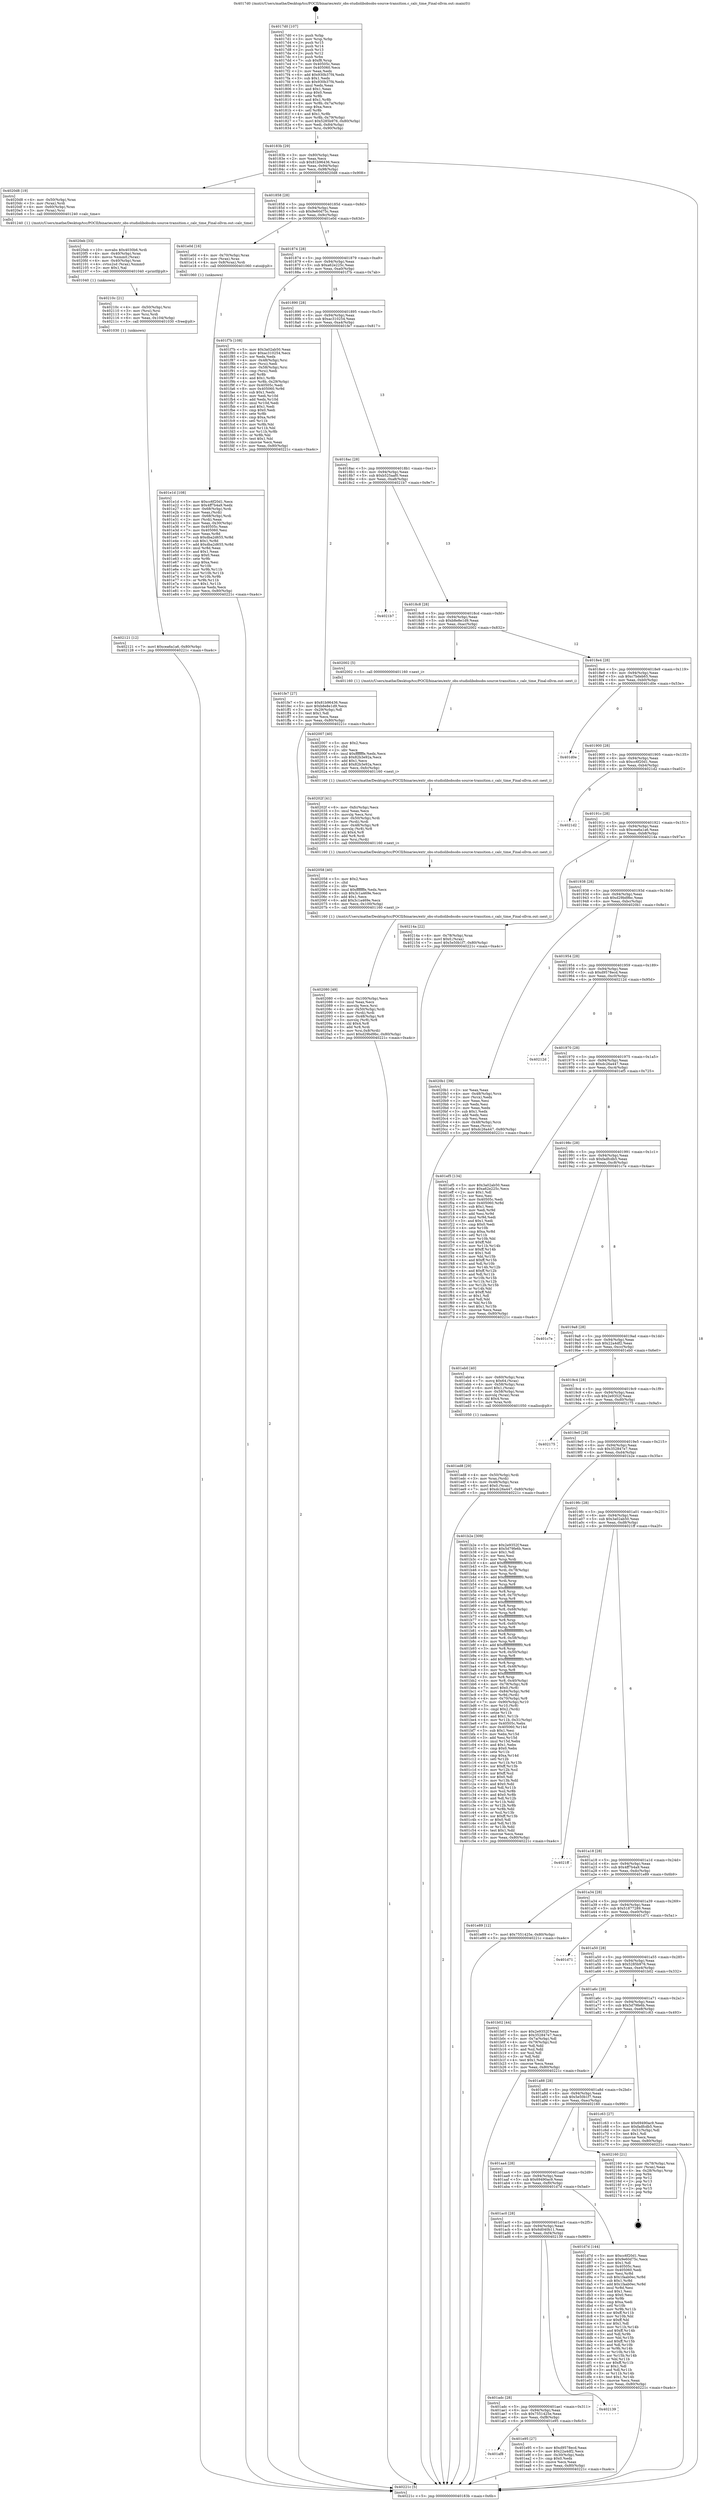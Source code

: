 digraph "0x4017d0" {
  label = "0x4017d0 (/mnt/c/Users/mathe/Desktop/tcc/POCII/binaries/extr_obs-studiolibobsobs-source-transition.c_calc_time_Final-ollvm.out::main(0))"
  labelloc = "t"
  node[shape=record]

  Entry [label="",width=0.3,height=0.3,shape=circle,fillcolor=black,style=filled]
  "0x40183b" [label="{
     0x40183b [29]\l
     | [instrs]\l
     &nbsp;&nbsp;0x40183b \<+3\>: mov -0x80(%rbp),%eax\l
     &nbsp;&nbsp;0x40183e \<+2\>: mov %eax,%ecx\l
     &nbsp;&nbsp;0x401840 \<+6\>: sub $0x81b96436,%ecx\l
     &nbsp;&nbsp;0x401846 \<+6\>: mov %eax,-0x94(%rbp)\l
     &nbsp;&nbsp;0x40184c \<+6\>: mov %ecx,-0x98(%rbp)\l
     &nbsp;&nbsp;0x401852 \<+6\>: je 00000000004020d8 \<main+0x908\>\l
  }"]
  "0x4020d8" [label="{
     0x4020d8 [19]\l
     | [instrs]\l
     &nbsp;&nbsp;0x4020d8 \<+4\>: mov -0x50(%rbp),%rax\l
     &nbsp;&nbsp;0x4020dc \<+3\>: mov (%rax),%rdi\l
     &nbsp;&nbsp;0x4020df \<+4\>: mov -0x60(%rbp),%rax\l
     &nbsp;&nbsp;0x4020e3 \<+3\>: mov (%rax),%rsi\l
     &nbsp;&nbsp;0x4020e6 \<+5\>: call 0000000000401240 \<calc_time\>\l
     | [calls]\l
     &nbsp;&nbsp;0x401240 \{1\} (/mnt/c/Users/mathe/Desktop/tcc/POCII/binaries/extr_obs-studiolibobsobs-source-transition.c_calc_time_Final-ollvm.out::calc_time)\l
  }"]
  "0x401858" [label="{
     0x401858 [28]\l
     | [instrs]\l
     &nbsp;&nbsp;0x401858 \<+5\>: jmp 000000000040185d \<main+0x8d\>\l
     &nbsp;&nbsp;0x40185d \<+6\>: mov -0x94(%rbp),%eax\l
     &nbsp;&nbsp;0x401863 \<+5\>: sub $0x9e60d75c,%eax\l
     &nbsp;&nbsp;0x401868 \<+6\>: mov %eax,-0x9c(%rbp)\l
     &nbsp;&nbsp;0x40186e \<+6\>: je 0000000000401e0d \<main+0x63d\>\l
  }"]
  Exit [label="",width=0.3,height=0.3,shape=circle,fillcolor=black,style=filled,peripheries=2]
  "0x401e0d" [label="{
     0x401e0d [16]\l
     | [instrs]\l
     &nbsp;&nbsp;0x401e0d \<+4\>: mov -0x70(%rbp),%rax\l
     &nbsp;&nbsp;0x401e11 \<+3\>: mov (%rax),%rax\l
     &nbsp;&nbsp;0x401e14 \<+4\>: mov 0x8(%rax),%rdi\l
     &nbsp;&nbsp;0x401e18 \<+5\>: call 0000000000401060 \<atoi@plt\>\l
     | [calls]\l
     &nbsp;&nbsp;0x401060 \{1\} (unknown)\l
  }"]
  "0x401874" [label="{
     0x401874 [28]\l
     | [instrs]\l
     &nbsp;&nbsp;0x401874 \<+5\>: jmp 0000000000401879 \<main+0xa9\>\l
     &nbsp;&nbsp;0x401879 \<+6\>: mov -0x94(%rbp),%eax\l
     &nbsp;&nbsp;0x40187f \<+5\>: sub $0xa62e225c,%eax\l
     &nbsp;&nbsp;0x401884 \<+6\>: mov %eax,-0xa0(%rbp)\l
     &nbsp;&nbsp;0x40188a \<+6\>: je 0000000000401f7b \<main+0x7ab\>\l
  }"]
  "0x402121" [label="{
     0x402121 [12]\l
     | [instrs]\l
     &nbsp;&nbsp;0x402121 \<+7\>: movl $0xcea6a1a6,-0x80(%rbp)\l
     &nbsp;&nbsp;0x402128 \<+5\>: jmp 000000000040221c \<main+0xa4c\>\l
  }"]
  "0x401f7b" [label="{
     0x401f7b [108]\l
     | [instrs]\l
     &nbsp;&nbsp;0x401f7b \<+5\>: mov $0x3a02ab50,%eax\l
     &nbsp;&nbsp;0x401f80 \<+5\>: mov $0xac310254,%ecx\l
     &nbsp;&nbsp;0x401f85 \<+2\>: xor %edx,%edx\l
     &nbsp;&nbsp;0x401f87 \<+4\>: mov -0x48(%rbp),%rsi\l
     &nbsp;&nbsp;0x401f8b \<+2\>: mov (%rsi),%edi\l
     &nbsp;&nbsp;0x401f8d \<+4\>: mov -0x58(%rbp),%rsi\l
     &nbsp;&nbsp;0x401f91 \<+2\>: cmp (%rsi),%edi\l
     &nbsp;&nbsp;0x401f93 \<+4\>: setl %r8b\l
     &nbsp;&nbsp;0x401f97 \<+4\>: and $0x1,%r8b\l
     &nbsp;&nbsp;0x401f9b \<+4\>: mov %r8b,-0x29(%rbp)\l
     &nbsp;&nbsp;0x401f9f \<+7\>: mov 0x40505c,%edi\l
     &nbsp;&nbsp;0x401fa6 \<+8\>: mov 0x405060,%r9d\l
     &nbsp;&nbsp;0x401fae \<+3\>: sub $0x1,%edx\l
     &nbsp;&nbsp;0x401fb1 \<+3\>: mov %edi,%r10d\l
     &nbsp;&nbsp;0x401fb4 \<+3\>: add %edx,%r10d\l
     &nbsp;&nbsp;0x401fb7 \<+4\>: imul %r10d,%edi\l
     &nbsp;&nbsp;0x401fbb \<+3\>: and $0x1,%edi\l
     &nbsp;&nbsp;0x401fbe \<+3\>: cmp $0x0,%edi\l
     &nbsp;&nbsp;0x401fc1 \<+4\>: sete %r8b\l
     &nbsp;&nbsp;0x401fc5 \<+4\>: cmp $0xa,%r9d\l
     &nbsp;&nbsp;0x401fc9 \<+4\>: setl %r11b\l
     &nbsp;&nbsp;0x401fcd \<+3\>: mov %r8b,%bl\l
     &nbsp;&nbsp;0x401fd0 \<+3\>: and %r11b,%bl\l
     &nbsp;&nbsp;0x401fd3 \<+3\>: xor %r11b,%r8b\l
     &nbsp;&nbsp;0x401fd6 \<+3\>: or %r8b,%bl\l
     &nbsp;&nbsp;0x401fd9 \<+3\>: test $0x1,%bl\l
     &nbsp;&nbsp;0x401fdc \<+3\>: cmovne %ecx,%eax\l
     &nbsp;&nbsp;0x401fdf \<+3\>: mov %eax,-0x80(%rbp)\l
     &nbsp;&nbsp;0x401fe2 \<+5\>: jmp 000000000040221c \<main+0xa4c\>\l
  }"]
  "0x401890" [label="{
     0x401890 [28]\l
     | [instrs]\l
     &nbsp;&nbsp;0x401890 \<+5\>: jmp 0000000000401895 \<main+0xc5\>\l
     &nbsp;&nbsp;0x401895 \<+6\>: mov -0x94(%rbp),%eax\l
     &nbsp;&nbsp;0x40189b \<+5\>: sub $0xac310254,%eax\l
     &nbsp;&nbsp;0x4018a0 \<+6\>: mov %eax,-0xa4(%rbp)\l
     &nbsp;&nbsp;0x4018a6 \<+6\>: je 0000000000401fe7 \<main+0x817\>\l
  }"]
  "0x40210c" [label="{
     0x40210c [21]\l
     | [instrs]\l
     &nbsp;&nbsp;0x40210c \<+4\>: mov -0x50(%rbp),%rsi\l
     &nbsp;&nbsp;0x402110 \<+3\>: mov (%rsi),%rsi\l
     &nbsp;&nbsp;0x402113 \<+3\>: mov %rsi,%rdi\l
     &nbsp;&nbsp;0x402116 \<+6\>: mov %eax,-0x104(%rbp)\l
     &nbsp;&nbsp;0x40211c \<+5\>: call 0000000000401030 \<free@plt\>\l
     | [calls]\l
     &nbsp;&nbsp;0x401030 \{1\} (unknown)\l
  }"]
  "0x401fe7" [label="{
     0x401fe7 [27]\l
     | [instrs]\l
     &nbsp;&nbsp;0x401fe7 \<+5\>: mov $0x81b96436,%eax\l
     &nbsp;&nbsp;0x401fec \<+5\>: mov $0xb8e8e1d9,%ecx\l
     &nbsp;&nbsp;0x401ff1 \<+3\>: mov -0x29(%rbp),%dl\l
     &nbsp;&nbsp;0x401ff4 \<+3\>: test $0x1,%dl\l
     &nbsp;&nbsp;0x401ff7 \<+3\>: cmovne %ecx,%eax\l
     &nbsp;&nbsp;0x401ffa \<+3\>: mov %eax,-0x80(%rbp)\l
     &nbsp;&nbsp;0x401ffd \<+5\>: jmp 000000000040221c \<main+0xa4c\>\l
  }"]
  "0x4018ac" [label="{
     0x4018ac [28]\l
     | [instrs]\l
     &nbsp;&nbsp;0x4018ac \<+5\>: jmp 00000000004018b1 \<main+0xe1\>\l
     &nbsp;&nbsp;0x4018b1 \<+6\>: mov -0x94(%rbp),%eax\l
     &nbsp;&nbsp;0x4018b7 \<+5\>: sub $0xb525aaf0,%eax\l
     &nbsp;&nbsp;0x4018bc \<+6\>: mov %eax,-0xa8(%rbp)\l
     &nbsp;&nbsp;0x4018c2 \<+6\>: je 00000000004021b7 \<main+0x9e7\>\l
  }"]
  "0x4020eb" [label="{
     0x4020eb [33]\l
     | [instrs]\l
     &nbsp;&nbsp;0x4020eb \<+10\>: movabs $0x4030b6,%rdi\l
     &nbsp;&nbsp;0x4020f5 \<+4\>: mov -0x40(%rbp),%rax\l
     &nbsp;&nbsp;0x4020f9 \<+4\>: movss %xmm0,(%rax)\l
     &nbsp;&nbsp;0x4020fd \<+4\>: mov -0x40(%rbp),%rax\l
     &nbsp;&nbsp;0x402101 \<+4\>: cvtss2sd (%rax),%xmm0\l
     &nbsp;&nbsp;0x402105 \<+2\>: mov $0x1,%al\l
     &nbsp;&nbsp;0x402107 \<+5\>: call 0000000000401040 \<printf@plt\>\l
     | [calls]\l
     &nbsp;&nbsp;0x401040 \{1\} (unknown)\l
  }"]
  "0x4021b7" [label="{
     0x4021b7\l
  }", style=dashed]
  "0x4018c8" [label="{
     0x4018c8 [28]\l
     | [instrs]\l
     &nbsp;&nbsp;0x4018c8 \<+5\>: jmp 00000000004018cd \<main+0xfd\>\l
     &nbsp;&nbsp;0x4018cd \<+6\>: mov -0x94(%rbp),%eax\l
     &nbsp;&nbsp;0x4018d3 \<+5\>: sub $0xb8e8e1d9,%eax\l
     &nbsp;&nbsp;0x4018d8 \<+6\>: mov %eax,-0xac(%rbp)\l
     &nbsp;&nbsp;0x4018de \<+6\>: je 0000000000402002 \<main+0x832\>\l
  }"]
  "0x402080" [label="{
     0x402080 [49]\l
     | [instrs]\l
     &nbsp;&nbsp;0x402080 \<+6\>: mov -0x100(%rbp),%ecx\l
     &nbsp;&nbsp;0x402086 \<+3\>: imul %eax,%ecx\l
     &nbsp;&nbsp;0x402089 \<+3\>: movslq %ecx,%rsi\l
     &nbsp;&nbsp;0x40208c \<+4\>: mov -0x50(%rbp),%rdi\l
     &nbsp;&nbsp;0x402090 \<+3\>: mov (%rdi),%rdi\l
     &nbsp;&nbsp;0x402093 \<+4\>: mov -0x48(%rbp),%r8\l
     &nbsp;&nbsp;0x402097 \<+3\>: movslq (%r8),%r8\l
     &nbsp;&nbsp;0x40209a \<+4\>: shl $0x4,%r8\l
     &nbsp;&nbsp;0x40209e \<+3\>: add %r8,%rdi\l
     &nbsp;&nbsp;0x4020a1 \<+4\>: mov %rsi,0x8(%rdi)\l
     &nbsp;&nbsp;0x4020a5 \<+7\>: movl $0xd29bd9bc,-0x80(%rbp)\l
     &nbsp;&nbsp;0x4020ac \<+5\>: jmp 000000000040221c \<main+0xa4c\>\l
  }"]
  "0x402002" [label="{
     0x402002 [5]\l
     | [instrs]\l
     &nbsp;&nbsp;0x402002 \<+5\>: call 0000000000401160 \<next_i\>\l
     | [calls]\l
     &nbsp;&nbsp;0x401160 \{1\} (/mnt/c/Users/mathe/Desktop/tcc/POCII/binaries/extr_obs-studiolibobsobs-source-transition.c_calc_time_Final-ollvm.out::next_i)\l
  }"]
  "0x4018e4" [label="{
     0x4018e4 [28]\l
     | [instrs]\l
     &nbsp;&nbsp;0x4018e4 \<+5\>: jmp 00000000004018e9 \<main+0x119\>\l
     &nbsp;&nbsp;0x4018e9 \<+6\>: mov -0x94(%rbp),%eax\l
     &nbsp;&nbsp;0x4018ef \<+5\>: sub $0xc7bdeb65,%eax\l
     &nbsp;&nbsp;0x4018f4 \<+6\>: mov %eax,-0xb0(%rbp)\l
     &nbsp;&nbsp;0x4018fa \<+6\>: je 0000000000401d0e \<main+0x53e\>\l
  }"]
  "0x402058" [label="{
     0x402058 [40]\l
     | [instrs]\l
     &nbsp;&nbsp;0x402058 \<+5\>: mov $0x2,%ecx\l
     &nbsp;&nbsp;0x40205d \<+1\>: cltd\l
     &nbsp;&nbsp;0x40205e \<+2\>: idiv %ecx\l
     &nbsp;&nbsp;0x402060 \<+6\>: imul $0xfffffffe,%edx,%ecx\l
     &nbsp;&nbsp;0x402066 \<+6\>: sub $0x3c1a469e,%ecx\l
     &nbsp;&nbsp;0x40206c \<+3\>: add $0x1,%ecx\l
     &nbsp;&nbsp;0x40206f \<+6\>: add $0x3c1a469e,%ecx\l
     &nbsp;&nbsp;0x402075 \<+6\>: mov %ecx,-0x100(%rbp)\l
     &nbsp;&nbsp;0x40207b \<+5\>: call 0000000000401160 \<next_i\>\l
     | [calls]\l
     &nbsp;&nbsp;0x401160 \{1\} (/mnt/c/Users/mathe/Desktop/tcc/POCII/binaries/extr_obs-studiolibobsobs-source-transition.c_calc_time_Final-ollvm.out::next_i)\l
  }"]
  "0x401d0e" [label="{
     0x401d0e\l
  }", style=dashed]
  "0x401900" [label="{
     0x401900 [28]\l
     | [instrs]\l
     &nbsp;&nbsp;0x401900 \<+5\>: jmp 0000000000401905 \<main+0x135\>\l
     &nbsp;&nbsp;0x401905 \<+6\>: mov -0x94(%rbp),%eax\l
     &nbsp;&nbsp;0x40190b \<+5\>: sub $0xcc6f20d1,%eax\l
     &nbsp;&nbsp;0x401910 \<+6\>: mov %eax,-0xb4(%rbp)\l
     &nbsp;&nbsp;0x401916 \<+6\>: je 00000000004021d2 \<main+0xa02\>\l
  }"]
  "0x40202f" [label="{
     0x40202f [41]\l
     | [instrs]\l
     &nbsp;&nbsp;0x40202f \<+6\>: mov -0xfc(%rbp),%ecx\l
     &nbsp;&nbsp;0x402035 \<+3\>: imul %eax,%ecx\l
     &nbsp;&nbsp;0x402038 \<+3\>: movslq %ecx,%rsi\l
     &nbsp;&nbsp;0x40203b \<+4\>: mov -0x50(%rbp),%rdi\l
     &nbsp;&nbsp;0x40203f \<+3\>: mov (%rdi),%rdi\l
     &nbsp;&nbsp;0x402042 \<+4\>: mov -0x48(%rbp),%r8\l
     &nbsp;&nbsp;0x402046 \<+3\>: movslq (%r8),%r8\l
     &nbsp;&nbsp;0x402049 \<+4\>: shl $0x4,%r8\l
     &nbsp;&nbsp;0x40204d \<+3\>: add %r8,%rdi\l
     &nbsp;&nbsp;0x402050 \<+3\>: mov %rsi,(%rdi)\l
     &nbsp;&nbsp;0x402053 \<+5\>: call 0000000000401160 \<next_i\>\l
     | [calls]\l
     &nbsp;&nbsp;0x401160 \{1\} (/mnt/c/Users/mathe/Desktop/tcc/POCII/binaries/extr_obs-studiolibobsobs-source-transition.c_calc_time_Final-ollvm.out::next_i)\l
  }"]
  "0x4021d2" [label="{
     0x4021d2\l
  }", style=dashed]
  "0x40191c" [label="{
     0x40191c [28]\l
     | [instrs]\l
     &nbsp;&nbsp;0x40191c \<+5\>: jmp 0000000000401921 \<main+0x151\>\l
     &nbsp;&nbsp;0x401921 \<+6\>: mov -0x94(%rbp),%eax\l
     &nbsp;&nbsp;0x401927 \<+5\>: sub $0xcea6a1a6,%eax\l
     &nbsp;&nbsp;0x40192c \<+6\>: mov %eax,-0xb8(%rbp)\l
     &nbsp;&nbsp;0x401932 \<+6\>: je 000000000040214a \<main+0x97a\>\l
  }"]
  "0x402007" [label="{
     0x402007 [40]\l
     | [instrs]\l
     &nbsp;&nbsp;0x402007 \<+5\>: mov $0x2,%ecx\l
     &nbsp;&nbsp;0x40200c \<+1\>: cltd\l
     &nbsp;&nbsp;0x40200d \<+2\>: idiv %ecx\l
     &nbsp;&nbsp;0x40200f \<+6\>: imul $0xfffffffe,%edx,%ecx\l
     &nbsp;&nbsp;0x402015 \<+6\>: sub $0x82b3e92a,%ecx\l
     &nbsp;&nbsp;0x40201b \<+3\>: add $0x1,%ecx\l
     &nbsp;&nbsp;0x40201e \<+6\>: add $0x82b3e92a,%ecx\l
     &nbsp;&nbsp;0x402024 \<+6\>: mov %ecx,-0xfc(%rbp)\l
     &nbsp;&nbsp;0x40202a \<+5\>: call 0000000000401160 \<next_i\>\l
     | [calls]\l
     &nbsp;&nbsp;0x401160 \{1\} (/mnt/c/Users/mathe/Desktop/tcc/POCII/binaries/extr_obs-studiolibobsobs-source-transition.c_calc_time_Final-ollvm.out::next_i)\l
  }"]
  "0x40214a" [label="{
     0x40214a [22]\l
     | [instrs]\l
     &nbsp;&nbsp;0x40214a \<+4\>: mov -0x78(%rbp),%rax\l
     &nbsp;&nbsp;0x40214e \<+6\>: movl $0x0,(%rax)\l
     &nbsp;&nbsp;0x402154 \<+7\>: movl $0x5e50b1f7,-0x80(%rbp)\l
     &nbsp;&nbsp;0x40215b \<+5\>: jmp 000000000040221c \<main+0xa4c\>\l
  }"]
  "0x401938" [label="{
     0x401938 [28]\l
     | [instrs]\l
     &nbsp;&nbsp;0x401938 \<+5\>: jmp 000000000040193d \<main+0x16d\>\l
     &nbsp;&nbsp;0x40193d \<+6\>: mov -0x94(%rbp),%eax\l
     &nbsp;&nbsp;0x401943 \<+5\>: sub $0xd29bd9bc,%eax\l
     &nbsp;&nbsp;0x401948 \<+6\>: mov %eax,-0xbc(%rbp)\l
     &nbsp;&nbsp;0x40194e \<+6\>: je 00000000004020b1 \<main+0x8e1\>\l
  }"]
  "0x401ed8" [label="{
     0x401ed8 [29]\l
     | [instrs]\l
     &nbsp;&nbsp;0x401ed8 \<+4\>: mov -0x50(%rbp),%rdi\l
     &nbsp;&nbsp;0x401edc \<+3\>: mov %rax,(%rdi)\l
     &nbsp;&nbsp;0x401edf \<+4\>: mov -0x48(%rbp),%rax\l
     &nbsp;&nbsp;0x401ee3 \<+6\>: movl $0x0,(%rax)\l
     &nbsp;&nbsp;0x401ee9 \<+7\>: movl $0xdc26a447,-0x80(%rbp)\l
     &nbsp;&nbsp;0x401ef0 \<+5\>: jmp 000000000040221c \<main+0xa4c\>\l
  }"]
  "0x4020b1" [label="{
     0x4020b1 [39]\l
     | [instrs]\l
     &nbsp;&nbsp;0x4020b1 \<+2\>: xor %eax,%eax\l
     &nbsp;&nbsp;0x4020b3 \<+4\>: mov -0x48(%rbp),%rcx\l
     &nbsp;&nbsp;0x4020b7 \<+2\>: mov (%rcx),%edx\l
     &nbsp;&nbsp;0x4020b9 \<+2\>: mov %eax,%esi\l
     &nbsp;&nbsp;0x4020bb \<+2\>: sub %edx,%esi\l
     &nbsp;&nbsp;0x4020bd \<+2\>: mov %eax,%edx\l
     &nbsp;&nbsp;0x4020bf \<+3\>: sub $0x1,%edx\l
     &nbsp;&nbsp;0x4020c2 \<+2\>: add %edx,%esi\l
     &nbsp;&nbsp;0x4020c4 \<+2\>: sub %esi,%eax\l
     &nbsp;&nbsp;0x4020c6 \<+4\>: mov -0x48(%rbp),%rcx\l
     &nbsp;&nbsp;0x4020ca \<+2\>: mov %eax,(%rcx)\l
     &nbsp;&nbsp;0x4020cc \<+7\>: movl $0xdc26a447,-0x80(%rbp)\l
     &nbsp;&nbsp;0x4020d3 \<+5\>: jmp 000000000040221c \<main+0xa4c\>\l
  }"]
  "0x401954" [label="{
     0x401954 [28]\l
     | [instrs]\l
     &nbsp;&nbsp;0x401954 \<+5\>: jmp 0000000000401959 \<main+0x189\>\l
     &nbsp;&nbsp;0x401959 \<+6\>: mov -0x94(%rbp),%eax\l
     &nbsp;&nbsp;0x40195f \<+5\>: sub $0xd9578ecd,%eax\l
     &nbsp;&nbsp;0x401964 \<+6\>: mov %eax,-0xc0(%rbp)\l
     &nbsp;&nbsp;0x40196a \<+6\>: je 000000000040212d \<main+0x95d\>\l
  }"]
  "0x401af8" [label="{
     0x401af8\l
  }", style=dashed]
  "0x40212d" [label="{
     0x40212d\l
  }", style=dashed]
  "0x401970" [label="{
     0x401970 [28]\l
     | [instrs]\l
     &nbsp;&nbsp;0x401970 \<+5\>: jmp 0000000000401975 \<main+0x1a5\>\l
     &nbsp;&nbsp;0x401975 \<+6\>: mov -0x94(%rbp),%eax\l
     &nbsp;&nbsp;0x40197b \<+5\>: sub $0xdc26a447,%eax\l
     &nbsp;&nbsp;0x401980 \<+6\>: mov %eax,-0xc4(%rbp)\l
     &nbsp;&nbsp;0x401986 \<+6\>: je 0000000000401ef5 \<main+0x725\>\l
  }"]
  "0x401e95" [label="{
     0x401e95 [27]\l
     | [instrs]\l
     &nbsp;&nbsp;0x401e95 \<+5\>: mov $0xd9578ecd,%eax\l
     &nbsp;&nbsp;0x401e9a \<+5\>: mov $0x22a4df2,%ecx\l
     &nbsp;&nbsp;0x401e9f \<+3\>: mov -0x30(%rbp),%edx\l
     &nbsp;&nbsp;0x401ea2 \<+3\>: cmp $0x0,%edx\l
     &nbsp;&nbsp;0x401ea5 \<+3\>: cmove %ecx,%eax\l
     &nbsp;&nbsp;0x401ea8 \<+3\>: mov %eax,-0x80(%rbp)\l
     &nbsp;&nbsp;0x401eab \<+5\>: jmp 000000000040221c \<main+0xa4c\>\l
  }"]
  "0x401ef5" [label="{
     0x401ef5 [134]\l
     | [instrs]\l
     &nbsp;&nbsp;0x401ef5 \<+5\>: mov $0x3a02ab50,%eax\l
     &nbsp;&nbsp;0x401efa \<+5\>: mov $0xa62e225c,%ecx\l
     &nbsp;&nbsp;0x401eff \<+2\>: mov $0x1,%dl\l
     &nbsp;&nbsp;0x401f01 \<+2\>: xor %esi,%esi\l
     &nbsp;&nbsp;0x401f03 \<+7\>: mov 0x40505c,%edi\l
     &nbsp;&nbsp;0x401f0a \<+8\>: mov 0x405060,%r8d\l
     &nbsp;&nbsp;0x401f12 \<+3\>: sub $0x1,%esi\l
     &nbsp;&nbsp;0x401f15 \<+3\>: mov %edi,%r9d\l
     &nbsp;&nbsp;0x401f18 \<+3\>: add %esi,%r9d\l
     &nbsp;&nbsp;0x401f1b \<+4\>: imul %r9d,%edi\l
     &nbsp;&nbsp;0x401f1f \<+3\>: and $0x1,%edi\l
     &nbsp;&nbsp;0x401f22 \<+3\>: cmp $0x0,%edi\l
     &nbsp;&nbsp;0x401f25 \<+4\>: sete %r10b\l
     &nbsp;&nbsp;0x401f29 \<+4\>: cmp $0xa,%r8d\l
     &nbsp;&nbsp;0x401f2d \<+4\>: setl %r11b\l
     &nbsp;&nbsp;0x401f31 \<+3\>: mov %r10b,%bl\l
     &nbsp;&nbsp;0x401f34 \<+3\>: xor $0xff,%bl\l
     &nbsp;&nbsp;0x401f37 \<+3\>: mov %r11b,%r14b\l
     &nbsp;&nbsp;0x401f3a \<+4\>: xor $0xff,%r14b\l
     &nbsp;&nbsp;0x401f3e \<+3\>: xor $0x1,%dl\l
     &nbsp;&nbsp;0x401f41 \<+3\>: mov %bl,%r15b\l
     &nbsp;&nbsp;0x401f44 \<+4\>: and $0xff,%r15b\l
     &nbsp;&nbsp;0x401f48 \<+3\>: and %dl,%r10b\l
     &nbsp;&nbsp;0x401f4b \<+3\>: mov %r14b,%r12b\l
     &nbsp;&nbsp;0x401f4e \<+4\>: and $0xff,%r12b\l
     &nbsp;&nbsp;0x401f52 \<+3\>: and %dl,%r11b\l
     &nbsp;&nbsp;0x401f55 \<+3\>: or %r10b,%r15b\l
     &nbsp;&nbsp;0x401f58 \<+3\>: or %r11b,%r12b\l
     &nbsp;&nbsp;0x401f5b \<+3\>: xor %r12b,%r15b\l
     &nbsp;&nbsp;0x401f5e \<+3\>: or %r14b,%bl\l
     &nbsp;&nbsp;0x401f61 \<+3\>: xor $0xff,%bl\l
     &nbsp;&nbsp;0x401f64 \<+3\>: or $0x1,%dl\l
     &nbsp;&nbsp;0x401f67 \<+2\>: and %dl,%bl\l
     &nbsp;&nbsp;0x401f69 \<+3\>: or %bl,%r15b\l
     &nbsp;&nbsp;0x401f6c \<+4\>: test $0x1,%r15b\l
     &nbsp;&nbsp;0x401f70 \<+3\>: cmovne %ecx,%eax\l
     &nbsp;&nbsp;0x401f73 \<+3\>: mov %eax,-0x80(%rbp)\l
     &nbsp;&nbsp;0x401f76 \<+5\>: jmp 000000000040221c \<main+0xa4c\>\l
  }"]
  "0x40198c" [label="{
     0x40198c [28]\l
     | [instrs]\l
     &nbsp;&nbsp;0x40198c \<+5\>: jmp 0000000000401991 \<main+0x1c1\>\l
     &nbsp;&nbsp;0x401991 \<+6\>: mov -0x94(%rbp),%eax\l
     &nbsp;&nbsp;0x401997 \<+5\>: sub $0xfadfcdb5,%eax\l
     &nbsp;&nbsp;0x40199c \<+6\>: mov %eax,-0xc8(%rbp)\l
     &nbsp;&nbsp;0x4019a2 \<+6\>: je 0000000000401c7e \<main+0x4ae\>\l
  }"]
  "0x401adc" [label="{
     0x401adc [28]\l
     | [instrs]\l
     &nbsp;&nbsp;0x401adc \<+5\>: jmp 0000000000401ae1 \<main+0x311\>\l
     &nbsp;&nbsp;0x401ae1 \<+6\>: mov -0x94(%rbp),%eax\l
     &nbsp;&nbsp;0x401ae7 \<+5\>: sub $0x7551425e,%eax\l
     &nbsp;&nbsp;0x401aec \<+6\>: mov %eax,-0xf8(%rbp)\l
     &nbsp;&nbsp;0x401af2 \<+6\>: je 0000000000401e95 \<main+0x6c5\>\l
  }"]
  "0x401c7e" [label="{
     0x401c7e\l
  }", style=dashed]
  "0x4019a8" [label="{
     0x4019a8 [28]\l
     | [instrs]\l
     &nbsp;&nbsp;0x4019a8 \<+5\>: jmp 00000000004019ad \<main+0x1dd\>\l
     &nbsp;&nbsp;0x4019ad \<+6\>: mov -0x94(%rbp),%eax\l
     &nbsp;&nbsp;0x4019b3 \<+5\>: sub $0x22a4df2,%eax\l
     &nbsp;&nbsp;0x4019b8 \<+6\>: mov %eax,-0xcc(%rbp)\l
     &nbsp;&nbsp;0x4019be \<+6\>: je 0000000000401eb0 \<main+0x6e0\>\l
  }"]
  "0x402139" [label="{
     0x402139\l
  }", style=dashed]
  "0x401eb0" [label="{
     0x401eb0 [40]\l
     | [instrs]\l
     &nbsp;&nbsp;0x401eb0 \<+4\>: mov -0x60(%rbp),%rax\l
     &nbsp;&nbsp;0x401eb4 \<+7\>: movq $0x64,(%rax)\l
     &nbsp;&nbsp;0x401ebb \<+4\>: mov -0x58(%rbp),%rax\l
     &nbsp;&nbsp;0x401ebf \<+6\>: movl $0x1,(%rax)\l
     &nbsp;&nbsp;0x401ec5 \<+4\>: mov -0x58(%rbp),%rax\l
     &nbsp;&nbsp;0x401ec9 \<+3\>: movslq (%rax),%rax\l
     &nbsp;&nbsp;0x401ecc \<+4\>: shl $0x4,%rax\l
     &nbsp;&nbsp;0x401ed0 \<+3\>: mov %rax,%rdi\l
     &nbsp;&nbsp;0x401ed3 \<+5\>: call 0000000000401050 \<malloc@plt\>\l
     | [calls]\l
     &nbsp;&nbsp;0x401050 \{1\} (unknown)\l
  }"]
  "0x4019c4" [label="{
     0x4019c4 [28]\l
     | [instrs]\l
     &nbsp;&nbsp;0x4019c4 \<+5\>: jmp 00000000004019c9 \<main+0x1f9\>\l
     &nbsp;&nbsp;0x4019c9 \<+6\>: mov -0x94(%rbp),%eax\l
     &nbsp;&nbsp;0x4019cf \<+5\>: sub $0x2e9352f,%eax\l
     &nbsp;&nbsp;0x4019d4 \<+6\>: mov %eax,-0xd0(%rbp)\l
     &nbsp;&nbsp;0x4019da \<+6\>: je 0000000000402175 \<main+0x9a5\>\l
  }"]
  "0x401e1d" [label="{
     0x401e1d [108]\l
     | [instrs]\l
     &nbsp;&nbsp;0x401e1d \<+5\>: mov $0xcc6f20d1,%ecx\l
     &nbsp;&nbsp;0x401e22 \<+5\>: mov $0x4ff7b4a9,%edx\l
     &nbsp;&nbsp;0x401e27 \<+4\>: mov -0x68(%rbp),%rdi\l
     &nbsp;&nbsp;0x401e2b \<+2\>: mov %eax,(%rdi)\l
     &nbsp;&nbsp;0x401e2d \<+4\>: mov -0x68(%rbp),%rdi\l
     &nbsp;&nbsp;0x401e31 \<+2\>: mov (%rdi),%eax\l
     &nbsp;&nbsp;0x401e33 \<+3\>: mov %eax,-0x30(%rbp)\l
     &nbsp;&nbsp;0x401e36 \<+7\>: mov 0x40505c,%eax\l
     &nbsp;&nbsp;0x401e3d \<+7\>: mov 0x405060,%esi\l
     &nbsp;&nbsp;0x401e44 \<+3\>: mov %eax,%r8d\l
     &nbsp;&nbsp;0x401e47 \<+7\>: sub $0xdba2d655,%r8d\l
     &nbsp;&nbsp;0x401e4e \<+4\>: sub $0x1,%r8d\l
     &nbsp;&nbsp;0x401e52 \<+7\>: add $0xdba2d655,%r8d\l
     &nbsp;&nbsp;0x401e59 \<+4\>: imul %r8d,%eax\l
     &nbsp;&nbsp;0x401e5d \<+3\>: and $0x1,%eax\l
     &nbsp;&nbsp;0x401e60 \<+3\>: cmp $0x0,%eax\l
     &nbsp;&nbsp;0x401e63 \<+4\>: sete %r9b\l
     &nbsp;&nbsp;0x401e67 \<+3\>: cmp $0xa,%esi\l
     &nbsp;&nbsp;0x401e6a \<+4\>: setl %r10b\l
     &nbsp;&nbsp;0x401e6e \<+3\>: mov %r9b,%r11b\l
     &nbsp;&nbsp;0x401e71 \<+3\>: and %r10b,%r11b\l
     &nbsp;&nbsp;0x401e74 \<+3\>: xor %r10b,%r9b\l
     &nbsp;&nbsp;0x401e77 \<+3\>: or %r9b,%r11b\l
     &nbsp;&nbsp;0x401e7a \<+4\>: test $0x1,%r11b\l
     &nbsp;&nbsp;0x401e7e \<+3\>: cmovne %edx,%ecx\l
     &nbsp;&nbsp;0x401e81 \<+3\>: mov %ecx,-0x80(%rbp)\l
     &nbsp;&nbsp;0x401e84 \<+5\>: jmp 000000000040221c \<main+0xa4c\>\l
  }"]
  "0x402175" [label="{
     0x402175\l
  }", style=dashed]
  "0x4019e0" [label="{
     0x4019e0 [28]\l
     | [instrs]\l
     &nbsp;&nbsp;0x4019e0 \<+5\>: jmp 00000000004019e5 \<main+0x215\>\l
     &nbsp;&nbsp;0x4019e5 \<+6\>: mov -0x94(%rbp),%eax\l
     &nbsp;&nbsp;0x4019eb \<+5\>: sub $0x352847e7,%eax\l
     &nbsp;&nbsp;0x4019f0 \<+6\>: mov %eax,-0xd4(%rbp)\l
     &nbsp;&nbsp;0x4019f6 \<+6\>: je 0000000000401b2e \<main+0x35e\>\l
  }"]
  "0x401ac0" [label="{
     0x401ac0 [28]\l
     | [instrs]\l
     &nbsp;&nbsp;0x401ac0 \<+5\>: jmp 0000000000401ac5 \<main+0x2f5\>\l
     &nbsp;&nbsp;0x401ac5 \<+6\>: mov -0x94(%rbp),%eax\l
     &nbsp;&nbsp;0x401acb \<+5\>: sub $0x6d040b11,%eax\l
     &nbsp;&nbsp;0x401ad0 \<+6\>: mov %eax,-0xf4(%rbp)\l
     &nbsp;&nbsp;0x401ad6 \<+6\>: je 0000000000402139 \<main+0x969\>\l
  }"]
  "0x401b2e" [label="{
     0x401b2e [309]\l
     | [instrs]\l
     &nbsp;&nbsp;0x401b2e \<+5\>: mov $0x2e9352f,%eax\l
     &nbsp;&nbsp;0x401b33 \<+5\>: mov $0x5d79fe6b,%ecx\l
     &nbsp;&nbsp;0x401b38 \<+2\>: mov $0x1,%dl\l
     &nbsp;&nbsp;0x401b3a \<+2\>: xor %esi,%esi\l
     &nbsp;&nbsp;0x401b3c \<+3\>: mov %rsp,%rdi\l
     &nbsp;&nbsp;0x401b3f \<+4\>: add $0xfffffffffffffff0,%rdi\l
     &nbsp;&nbsp;0x401b43 \<+3\>: mov %rdi,%rsp\l
     &nbsp;&nbsp;0x401b46 \<+4\>: mov %rdi,-0x78(%rbp)\l
     &nbsp;&nbsp;0x401b4a \<+3\>: mov %rsp,%rdi\l
     &nbsp;&nbsp;0x401b4d \<+4\>: add $0xfffffffffffffff0,%rdi\l
     &nbsp;&nbsp;0x401b51 \<+3\>: mov %rdi,%rsp\l
     &nbsp;&nbsp;0x401b54 \<+3\>: mov %rsp,%r8\l
     &nbsp;&nbsp;0x401b57 \<+4\>: add $0xfffffffffffffff0,%r8\l
     &nbsp;&nbsp;0x401b5b \<+3\>: mov %r8,%rsp\l
     &nbsp;&nbsp;0x401b5e \<+4\>: mov %r8,-0x70(%rbp)\l
     &nbsp;&nbsp;0x401b62 \<+3\>: mov %rsp,%r8\l
     &nbsp;&nbsp;0x401b65 \<+4\>: add $0xfffffffffffffff0,%r8\l
     &nbsp;&nbsp;0x401b69 \<+3\>: mov %r8,%rsp\l
     &nbsp;&nbsp;0x401b6c \<+4\>: mov %r8,-0x68(%rbp)\l
     &nbsp;&nbsp;0x401b70 \<+3\>: mov %rsp,%r8\l
     &nbsp;&nbsp;0x401b73 \<+4\>: add $0xfffffffffffffff0,%r8\l
     &nbsp;&nbsp;0x401b77 \<+3\>: mov %r8,%rsp\l
     &nbsp;&nbsp;0x401b7a \<+4\>: mov %r8,-0x60(%rbp)\l
     &nbsp;&nbsp;0x401b7e \<+3\>: mov %rsp,%r8\l
     &nbsp;&nbsp;0x401b81 \<+4\>: add $0xfffffffffffffff0,%r8\l
     &nbsp;&nbsp;0x401b85 \<+3\>: mov %r8,%rsp\l
     &nbsp;&nbsp;0x401b88 \<+4\>: mov %r8,-0x58(%rbp)\l
     &nbsp;&nbsp;0x401b8c \<+3\>: mov %rsp,%r8\l
     &nbsp;&nbsp;0x401b8f \<+4\>: add $0xfffffffffffffff0,%r8\l
     &nbsp;&nbsp;0x401b93 \<+3\>: mov %r8,%rsp\l
     &nbsp;&nbsp;0x401b96 \<+4\>: mov %r8,-0x50(%rbp)\l
     &nbsp;&nbsp;0x401b9a \<+3\>: mov %rsp,%r8\l
     &nbsp;&nbsp;0x401b9d \<+4\>: add $0xfffffffffffffff0,%r8\l
     &nbsp;&nbsp;0x401ba1 \<+3\>: mov %r8,%rsp\l
     &nbsp;&nbsp;0x401ba4 \<+4\>: mov %r8,-0x48(%rbp)\l
     &nbsp;&nbsp;0x401ba8 \<+3\>: mov %rsp,%r8\l
     &nbsp;&nbsp;0x401bab \<+4\>: add $0xfffffffffffffff0,%r8\l
     &nbsp;&nbsp;0x401baf \<+3\>: mov %r8,%rsp\l
     &nbsp;&nbsp;0x401bb2 \<+4\>: mov %r8,-0x40(%rbp)\l
     &nbsp;&nbsp;0x401bb6 \<+4\>: mov -0x78(%rbp),%r8\l
     &nbsp;&nbsp;0x401bba \<+7\>: movl $0x0,(%r8)\l
     &nbsp;&nbsp;0x401bc1 \<+7\>: mov -0x84(%rbp),%r9d\l
     &nbsp;&nbsp;0x401bc8 \<+3\>: mov %r9d,(%rdi)\l
     &nbsp;&nbsp;0x401bcb \<+4\>: mov -0x70(%rbp),%r8\l
     &nbsp;&nbsp;0x401bcf \<+7\>: mov -0x90(%rbp),%r10\l
     &nbsp;&nbsp;0x401bd6 \<+3\>: mov %r10,(%r8)\l
     &nbsp;&nbsp;0x401bd9 \<+3\>: cmpl $0x2,(%rdi)\l
     &nbsp;&nbsp;0x401bdc \<+4\>: setne %r11b\l
     &nbsp;&nbsp;0x401be0 \<+4\>: and $0x1,%r11b\l
     &nbsp;&nbsp;0x401be4 \<+4\>: mov %r11b,-0x31(%rbp)\l
     &nbsp;&nbsp;0x401be8 \<+7\>: mov 0x40505c,%ebx\l
     &nbsp;&nbsp;0x401bef \<+8\>: mov 0x405060,%r14d\l
     &nbsp;&nbsp;0x401bf7 \<+3\>: sub $0x1,%esi\l
     &nbsp;&nbsp;0x401bfa \<+3\>: mov %ebx,%r15d\l
     &nbsp;&nbsp;0x401bfd \<+3\>: add %esi,%r15d\l
     &nbsp;&nbsp;0x401c00 \<+4\>: imul %r15d,%ebx\l
     &nbsp;&nbsp;0x401c04 \<+3\>: and $0x1,%ebx\l
     &nbsp;&nbsp;0x401c07 \<+3\>: cmp $0x0,%ebx\l
     &nbsp;&nbsp;0x401c0a \<+4\>: sete %r11b\l
     &nbsp;&nbsp;0x401c0e \<+4\>: cmp $0xa,%r14d\l
     &nbsp;&nbsp;0x401c12 \<+4\>: setl %r12b\l
     &nbsp;&nbsp;0x401c16 \<+3\>: mov %r11b,%r13b\l
     &nbsp;&nbsp;0x401c19 \<+4\>: xor $0xff,%r13b\l
     &nbsp;&nbsp;0x401c1d \<+3\>: mov %r12b,%sil\l
     &nbsp;&nbsp;0x401c20 \<+4\>: xor $0xff,%sil\l
     &nbsp;&nbsp;0x401c24 \<+3\>: xor $0x0,%dl\l
     &nbsp;&nbsp;0x401c27 \<+3\>: mov %r13b,%dil\l
     &nbsp;&nbsp;0x401c2a \<+4\>: and $0x0,%dil\l
     &nbsp;&nbsp;0x401c2e \<+3\>: and %dl,%r11b\l
     &nbsp;&nbsp;0x401c31 \<+3\>: mov %sil,%r8b\l
     &nbsp;&nbsp;0x401c34 \<+4\>: and $0x0,%r8b\l
     &nbsp;&nbsp;0x401c38 \<+3\>: and %dl,%r12b\l
     &nbsp;&nbsp;0x401c3b \<+3\>: or %r11b,%dil\l
     &nbsp;&nbsp;0x401c3e \<+3\>: or %r12b,%r8b\l
     &nbsp;&nbsp;0x401c41 \<+3\>: xor %r8b,%dil\l
     &nbsp;&nbsp;0x401c44 \<+3\>: or %sil,%r13b\l
     &nbsp;&nbsp;0x401c47 \<+4\>: xor $0xff,%r13b\l
     &nbsp;&nbsp;0x401c4b \<+3\>: or $0x0,%dl\l
     &nbsp;&nbsp;0x401c4e \<+3\>: and %dl,%r13b\l
     &nbsp;&nbsp;0x401c51 \<+3\>: or %r13b,%dil\l
     &nbsp;&nbsp;0x401c54 \<+4\>: test $0x1,%dil\l
     &nbsp;&nbsp;0x401c58 \<+3\>: cmovne %ecx,%eax\l
     &nbsp;&nbsp;0x401c5b \<+3\>: mov %eax,-0x80(%rbp)\l
     &nbsp;&nbsp;0x401c5e \<+5\>: jmp 000000000040221c \<main+0xa4c\>\l
  }"]
  "0x4019fc" [label="{
     0x4019fc [28]\l
     | [instrs]\l
     &nbsp;&nbsp;0x4019fc \<+5\>: jmp 0000000000401a01 \<main+0x231\>\l
     &nbsp;&nbsp;0x401a01 \<+6\>: mov -0x94(%rbp),%eax\l
     &nbsp;&nbsp;0x401a07 \<+5\>: sub $0x3a02ab50,%eax\l
     &nbsp;&nbsp;0x401a0c \<+6\>: mov %eax,-0xd8(%rbp)\l
     &nbsp;&nbsp;0x401a12 \<+6\>: je 00000000004021ff \<main+0xa2f\>\l
  }"]
  "0x401d7d" [label="{
     0x401d7d [144]\l
     | [instrs]\l
     &nbsp;&nbsp;0x401d7d \<+5\>: mov $0xcc6f20d1,%eax\l
     &nbsp;&nbsp;0x401d82 \<+5\>: mov $0x9e60d75c,%ecx\l
     &nbsp;&nbsp;0x401d87 \<+2\>: mov $0x1,%dl\l
     &nbsp;&nbsp;0x401d89 \<+7\>: mov 0x40505c,%esi\l
     &nbsp;&nbsp;0x401d90 \<+7\>: mov 0x405060,%edi\l
     &nbsp;&nbsp;0x401d97 \<+3\>: mov %esi,%r8d\l
     &nbsp;&nbsp;0x401d9a \<+7\>: sub $0x1faab0ec,%r8d\l
     &nbsp;&nbsp;0x401da1 \<+4\>: sub $0x1,%r8d\l
     &nbsp;&nbsp;0x401da5 \<+7\>: add $0x1faab0ec,%r8d\l
     &nbsp;&nbsp;0x401dac \<+4\>: imul %r8d,%esi\l
     &nbsp;&nbsp;0x401db0 \<+3\>: and $0x1,%esi\l
     &nbsp;&nbsp;0x401db3 \<+3\>: cmp $0x0,%esi\l
     &nbsp;&nbsp;0x401db6 \<+4\>: sete %r9b\l
     &nbsp;&nbsp;0x401dba \<+3\>: cmp $0xa,%edi\l
     &nbsp;&nbsp;0x401dbd \<+4\>: setl %r10b\l
     &nbsp;&nbsp;0x401dc1 \<+3\>: mov %r9b,%r11b\l
     &nbsp;&nbsp;0x401dc4 \<+4\>: xor $0xff,%r11b\l
     &nbsp;&nbsp;0x401dc8 \<+3\>: mov %r10b,%bl\l
     &nbsp;&nbsp;0x401dcb \<+3\>: xor $0xff,%bl\l
     &nbsp;&nbsp;0x401dce \<+3\>: xor $0x1,%dl\l
     &nbsp;&nbsp;0x401dd1 \<+3\>: mov %r11b,%r14b\l
     &nbsp;&nbsp;0x401dd4 \<+4\>: and $0xff,%r14b\l
     &nbsp;&nbsp;0x401dd8 \<+3\>: and %dl,%r9b\l
     &nbsp;&nbsp;0x401ddb \<+3\>: mov %bl,%r15b\l
     &nbsp;&nbsp;0x401dde \<+4\>: and $0xff,%r15b\l
     &nbsp;&nbsp;0x401de2 \<+3\>: and %dl,%r10b\l
     &nbsp;&nbsp;0x401de5 \<+3\>: or %r9b,%r14b\l
     &nbsp;&nbsp;0x401de8 \<+3\>: or %r10b,%r15b\l
     &nbsp;&nbsp;0x401deb \<+3\>: xor %r15b,%r14b\l
     &nbsp;&nbsp;0x401dee \<+3\>: or %bl,%r11b\l
     &nbsp;&nbsp;0x401df1 \<+4\>: xor $0xff,%r11b\l
     &nbsp;&nbsp;0x401df5 \<+3\>: or $0x1,%dl\l
     &nbsp;&nbsp;0x401df8 \<+3\>: and %dl,%r11b\l
     &nbsp;&nbsp;0x401dfb \<+3\>: or %r11b,%r14b\l
     &nbsp;&nbsp;0x401dfe \<+4\>: test $0x1,%r14b\l
     &nbsp;&nbsp;0x401e02 \<+3\>: cmovne %ecx,%eax\l
     &nbsp;&nbsp;0x401e05 \<+3\>: mov %eax,-0x80(%rbp)\l
     &nbsp;&nbsp;0x401e08 \<+5\>: jmp 000000000040221c \<main+0xa4c\>\l
  }"]
  "0x4021ff" [label="{
     0x4021ff\l
  }", style=dashed]
  "0x401a18" [label="{
     0x401a18 [28]\l
     | [instrs]\l
     &nbsp;&nbsp;0x401a18 \<+5\>: jmp 0000000000401a1d \<main+0x24d\>\l
     &nbsp;&nbsp;0x401a1d \<+6\>: mov -0x94(%rbp),%eax\l
     &nbsp;&nbsp;0x401a23 \<+5\>: sub $0x4ff7b4a9,%eax\l
     &nbsp;&nbsp;0x401a28 \<+6\>: mov %eax,-0xdc(%rbp)\l
     &nbsp;&nbsp;0x401a2e \<+6\>: je 0000000000401e89 \<main+0x6b9\>\l
  }"]
  "0x401aa4" [label="{
     0x401aa4 [28]\l
     | [instrs]\l
     &nbsp;&nbsp;0x401aa4 \<+5\>: jmp 0000000000401aa9 \<main+0x2d9\>\l
     &nbsp;&nbsp;0x401aa9 \<+6\>: mov -0x94(%rbp),%eax\l
     &nbsp;&nbsp;0x401aaf \<+5\>: sub $0x69490ac9,%eax\l
     &nbsp;&nbsp;0x401ab4 \<+6\>: mov %eax,-0xf0(%rbp)\l
     &nbsp;&nbsp;0x401aba \<+6\>: je 0000000000401d7d \<main+0x5ad\>\l
  }"]
  "0x401e89" [label="{
     0x401e89 [12]\l
     | [instrs]\l
     &nbsp;&nbsp;0x401e89 \<+7\>: movl $0x7551425e,-0x80(%rbp)\l
     &nbsp;&nbsp;0x401e90 \<+5\>: jmp 000000000040221c \<main+0xa4c\>\l
  }"]
  "0x401a34" [label="{
     0x401a34 [28]\l
     | [instrs]\l
     &nbsp;&nbsp;0x401a34 \<+5\>: jmp 0000000000401a39 \<main+0x269\>\l
     &nbsp;&nbsp;0x401a39 \<+6\>: mov -0x94(%rbp),%eax\l
     &nbsp;&nbsp;0x401a3f \<+5\>: sub $0x51877289,%eax\l
     &nbsp;&nbsp;0x401a44 \<+6\>: mov %eax,-0xe0(%rbp)\l
     &nbsp;&nbsp;0x401a4a \<+6\>: je 0000000000401d71 \<main+0x5a1\>\l
  }"]
  "0x402160" [label="{
     0x402160 [21]\l
     | [instrs]\l
     &nbsp;&nbsp;0x402160 \<+4\>: mov -0x78(%rbp),%rax\l
     &nbsp;&nbsp;0x402164 \<+2\>: mov (%rax),%eax\l
     &nbsp;&nbsp;0x402166 \<+4\>: lea -0x28(%rbp),%rsp\l
     &nbsp;&nbsp;0x40216a \<+1\>: pop %rbx\l
     &nbsp;&nbsp;0x40216b \<+2\>: pop %r12\l
     &nbsp;&nbsp;0x40216d \<+2\>: pop %r13\l
     &nbsp;&nbsp;0x40216f \<+2\>: pop %r14\l
     &nbsp;&nbsp;0x402171 \<+2\>: pop %r15\l
     &nbsp;&nbsp;0x402173 \<+1\>: pop %rbp\l
     &nbsp;&nbsp;0x402174 \<+1\>: ret\l
  }"]
  "0x401d71" [label="{
     0x401d71\l
  }", style=dashed]
  "0x401a50" [label="{
     0x401a50 [28]\l
     | [instrs]\l
     &nbsp;&nbsp;0x401a50 \<+5\>: jmp 0000000000401a55 \<main+0x285\>\l
     &nbsp;&nbsp;0x401a55 \<+6\>: mov -0x94(%rbp),%eax\l
     &nbsp;&nbsp;0x401a5b \<+5\>: sub $0x5285b976,%eax\l
     &nbsp;&nbsp;0x401a60 \<+6\>: mov %eax,-0xe4(%rbp)\l
     &nbsp;&nbsp;0x401a66 \<+6\>: je 0000000000401b02 \<main+0x332\>\l
  }"]
  "0x401a88" [label="{
     0x401a88 [28]\l
     | [instrs]\l
     &nbsp;&nbsp;0x401a88 \<+5\>: jmp 0000000000401a8d \<main+0x2bd\>\l
     &nbsp;&nbsp;0x401a8d \<+6\>: mov -0x94(%rbp),%eax\l
     &nbsp;&nbsp;0x401a93 \<+5\>: sub $0x5e50b1f7,%eax\l
     &nbsp;&nbsp;0x401a98 \<+6\>: mov %eax,-0xec(%rbp)\l
     &nbsp;&nbsp;0x401a9e \<+6\>: je 0000000000402160 \<main+0x990\>\l
  }"]
  "0x401b02" [label="{
     0x401b02 [44]\l
     | [instrs]\l
     &nbsp;&nbsp;0x401b02 \<+5\>: mov $0x2e9352f,%eax\l
     &nbsp;&nbsp;0x401b07 \<+5\>: mov $0x352847e7,%ecx\l
     &nbsp;&nbsp;0x401b0c \<+3\>: mov -0x7a(%rbp),%dl\l
     &nbsp;&nbsp;0x401b0f \<+4\>: mov -0x79(%rbp),%sil\l
     &nbsp;&nbsp;0x401b13 \<+3\>: mov %dl,%dil\l
     &nbsp;&nbsp;0x401b16 \<+3\>: and %sil,%dil\l
     &nbsp;&nbsp;0x401b19 \<+3\>: xor %sil,%dl\l
     &nbsp;&nbsp;0x401b1c \<+3\>: or %dl,%dil\l
     &nbsp;&nbsp;0x401b1f \<+4\>: test $0x1,%dil\l
     &nbsp;&nbsp;0x401b23 \<+3\>: cmovne %ecx,%eax\l
     &nbsp;&nbsp;0x401b26 \<+3\>: mov %eax,-0x80(%rbp)\l
     &nbsp;&nbsp;0x401b29 \<+5\>: jmp 000000000040221c \<main+0xa4c\>\l
  }"]
  "0x401a6c" [label="{
     0x401a6c [28]\l
     | [instrs]\l
     &nbsp;&nbsp;0x401a6c \<+5\>: jmp 0000000000401a71 \<main+0x2a1\>\l
     &nbsp;&nbsp;0x401a71 \<+6\>: mov -0x94(%rbp),%eax\l
     &nbsp;&nbsp;0x401a77 \<+5\>: sub $0x5d79fe6b,%eax\l
     &nbsp;&nbsp;0x401a7c \<+6\>: mov %eax,-0xe8(%rbp)\l
     &nbsp;&nbsp;0x401a82 \<+6\>: je 0000000000401c63 \<main+0x493\>\l
  }"]
  "0x40221c" [label="{
     0x40221c [5]\l
     | [instrs]\l
     &nbsp;&nbsp;0x40221c \<+5\>: jmp 000000000040183b \<main+0x6b\>\l
  }"]
  "0x4017d0" [label="{
     0x4017d0 [107]\l
     | [instrs]\l
     &nbsp;&nbsp;0x4017d0 \<+1\>: push %rbp\l
     &nbsp;&nbsp;0x4017d1 \<+3\>: mov %rsp,%rbp\l
     &nbsp;&nbsp;0x4017d4 \<+2\>: push %r15\l
     &nbsp;&nbsp;0x4017d6 \<+2\>: push %r14\l
     &nbsp;&nbsp;0x4017d8 \<+2\>: push %r13\l
     &nbsp;&nbsp;0x4017da \<+2\>: push %r12\l
     &nbsp;&nbsp;0x4017dc \<+1\>: push %rbx\l
     &nbsp;&nbsp;0x4017dd \<+7\>: sub $0xf8,%rsp\l
     &nbsp;&nbsp;0x4017e4 \<+7\>: mov 0x40505c,%eax\l
     &nbsp;&nbsp;0x4017eb \<+7\>: mov 0x405060,%ecx\l
     &nbsp;&nbsp;0x4017f2 \<+2\>: mov %eax,%edx\l
     &nbsp;&nbsp;0x4017f4 \<+6\>: add $0x930b37f4,%edx\l
     &nbsp;&nbsp;0x4017fa \<+3\>: sub $0x1,%edx\l
     &nbsp;&nbsp;0x4017fd \<+6\>: sub $0x930b37f4,%edx\l
     &nbsp;&nbsp;0x401803 \<+3\>: imul %edx,%eax\l
     &nbsp;&nbsp;0x401806 \<+3\>: and $0x1,%eax\l
     &nbsp;&nbsp;0x401809 \<+3\>: cmp $0x0,%eax\l
     &nbsp;&nbsp;0x40180c \<+4\>: sete %r8b\l
     &nbsp;&nbsp;0x401810 \<+4\>: and $0x1,%r8b\l
     &nbsp;&nbsp;0x401814 \<+4\>: mov %r8b,-0x7a(%rbp)\l
     &nbsp;&nbsp;0x401818 \<+3\>: cmp $0xa,%ecx\l
     &nbsp;&nbsp;0x40181b \<+4\>: setl %r8b\l
     &nbsp;&nbsp;0x40181f \<+4\>: and $0x1,%r8b\l
     &nbsp;&nbsp;0x401823 \<+4\>: mov %r8b,-0x79(%rbp)\l
     &nbsp;&nbsp;0x401827 \<+7\>: movl $0x5285b976,-0x80(%rbp)\l
     &nbsp;&nbsp;0x40182e \<+6\>: mov %edi,-0x84(%rbp)\l
     &nbsp;&nbsp;0x401834 \<+7\>: mov %rsi,-0x90(%rbp)\l
  }"]
  "0x401c63" [label="{
     0x401c63 [27]\l
     | [instrs]\l
     &nbsp;&nbsp;0x401c63 \<+5\>: mov $0x69490ac9,%eax\l
     &nbsp;&nbsp;0x401c68 \<+5\>: mov $0xfadfcdb5,%ecx\l
     &nbsp;&nbsp;0x401c6d \<+3\>: mov -0x31(%rbp),%dl\l
     &nbsp;&nbsp;0x401c70 \<+3\>: test $0x1,%dl\l
     &nbsp;&nbsp;0x401c73 \<+3\>: cmovne %ecx,%eax\l
     &nbsp;&nbsp;0x401c76 \<+3\>: mov %eax,-0x80(%rbp)\l
     &nbsp;&nbsp;0x401c79 \<+5\>: jmp 000000000040221c \<main+0xa4c\>\l
  }"]
  Entry -> "0x4017d0" [label=" 1"]
  "0x40183b" -> "0x4020d8" [label=" 1"]
  "0x40183b" -> "0x401858" [label=" 18"]
  "0x402160" -> Exit [label=" 1"]
  "0x401858" -> "0x401e0d" [label=" 1"]
  "0x401858" -> "0x401874" [label=" 17"]
  "0x40214a" -> "0x40221c" [label=" 1"]
  "0x401874" -> "0x401f7b" [label=" 2"]
  "0x401874" -> "0x401890" [label=" 15"]
  "0x402121" -> "0x40221c" [label=" 1"]
  "0x401890" -> "0x401fe7" [label=" 2"]
  "0x401890" -> "0x4018ac" [label=" 13"]
  "0x40210c" -> "0x402121" [label=" 1"]
  "0x4018ac" -> "0x4021b7" [label=" 0"]
  "0x4018ac" -> "0x4018c8" [label=" 13"]
  "0x4020eb" -> "0x40210c" [label=" 1"]
  "0x4018c8" -> "0x402002" [label=" 1"]
  "0x4018c8" -> "0x4018e4" [label=" 12"]
  "0x4020d8" -> "0x4020eb" [label=" 1"]
  "0x4018e4" -> "0x401d0e" [label=" 0"]
  "0x4018e4" -> "0x401900" [label=" 12"]
  "0x4020b1" -> "0x40221c" [label=" 1"]
  "0x401900" -> "0x4021d2" [label=" 0"]
  "0x401900" -> "0x40191c" [label=" 12"]
  "0x402080" -> "0x40221c" [label=" 1"]
  "0x40191c" -> "0x40214a" [label=" 1"]
  "0x40191c" -> "0x401938" [label=" 11"]
  "0x402058" -> "0x402080" [label=" 1"]
  "0x401938" -> "0x4020b1" [label=" 1"]
  "0x401938" -> "0x401954" [label=" 10"]
  "0x40202f" -> "0x402058" [label=" 1"]
  "0x401954" -> "0x40212d" [label=" 0"]
  "0x401954" -> "0x401970" [label=" 10"]
  "0x402007" -> "0x40202f" [label=" 1"]
  "0x401970" -> "0x401ef5" [label=" 2"]
  "0x401970" -> "0x40198c" [label=" 8"]
  "0x402002" -> "0x402007" [label=" 1"]
  "0x40198c" -> "0x401c7e" [label=" 0"]
  "0x40198c" -> "0x4019a8" [label=" 8"]
  "0x401f7b" -> "0x40221c" [label=" 2"]
  "0x4019a8" -> "0x401eb0" [label=" 1"]
  "0x4019a8" -> "0x4019c4" [label=" 7"]
  "0x401ef5" -> "0x40221c" [label=" 2"]
  "0x4019c4" -> "0x402175" [label=" 0"]
  "0x4019c4" -> "0x4019e0" [label=" 7"]
  "0x401eb0" -> "0x401ed8" [label=" 1"]
  "0x4019e0" -> "0x401b2e" [label=" 1"]
  "0x4019e0" -> "0x4019fc" [label=" 6"]
  "0x401e95" -> "0x40221c" [label=" 1"]
  "0x4019fc" -> "0x4021ff" [label=" 0"]
  "0x4019fc" -> "0x401a18" [label=" 6"]
  "0x401adc" -> "0x401af8" [label=" 0"]
  "0x401a18" -> "0x401e89" [label=" 1"]
  "0x401a18" -> "0x401a34" [label=" 5"]
  "0x401fe7" -> "0x40221c" [label=" 2"]
  "0x401a34" -> "0x401d71" [label=" 0"]
  "0x401a34" -> "0x401a50" [label=" 5"]
  "0x401ac0" -> "0x401adc" [label=" 1"]
  "0x401a50" -> "0x401b02" [label=" 1"]
  "0x401a50" -> "0x401a6c" [label=" 4"]
  "0x401b02" -> "0x40221c" [label=" 1"]
  "0x4017d0" -> "0x40183b" [label=" 1"]
  "0x40221c" -> "0x40183b" [label=" 18"]
  "0x401ed8" -> "0x40221c" [label=" 1"]
  "0x401b2e" -> "0x40221c" [label=" 1"]
  "0x401e89" -> "0x40221c" [label=" 1"]
  "0x401a6c" -> "0x401c63" [label=" 1"]
  "0x401a6c" -> "0x401a88" [label=" 3"]
  "0x401c63" -> "0x40221c" [label=" 1"]
  "0x401ac0" -> "0x402139" [label=" 0"]
  "0x401a88" -> "0x402160" [label=" 1"]
  "0x401a88" -> "0x401aa4" [label=" 2"]
  "0x401adc" -> "0x401e95" [label=" 1"]
  "0x401aa4" -> "0x401d7d" [label=" 1"]
  "0x401aa4" -> "0x401ac0" [label=" 1"]
  "0x401d7d" -> "0x40221c" [label=" 1"]
  "0x401e0d" -> "0x401e1d" [label=" 1"]
  "0x401e1d" -> "0x40221c" [label=" 1"]
}
